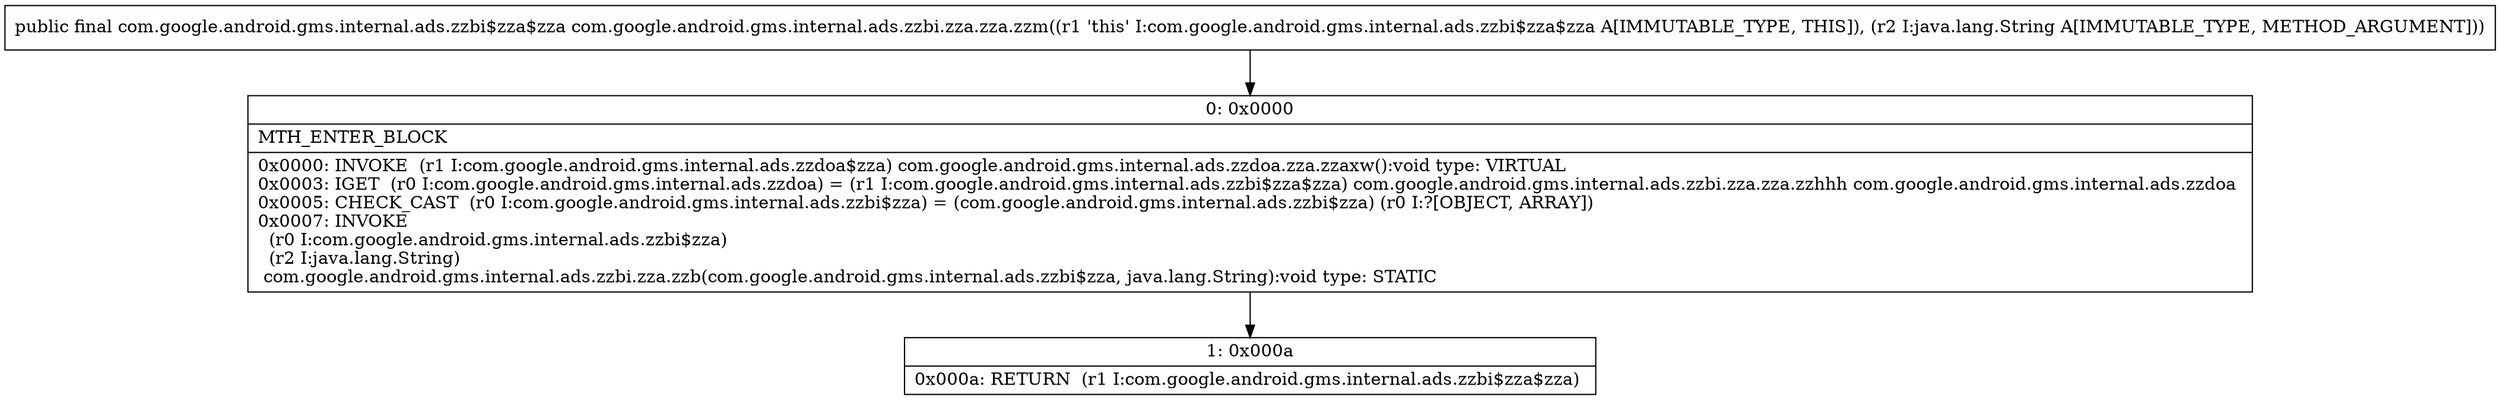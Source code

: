 digraph "CFG forcom.google.android.gms.internal.ads.zzbi.zza.zza.zzm(Ljava\/lang\/String;)Lcom\/google\/android\/gms\/internal\/ads\/zzbi$zza$zza;" {
Node_0 [shape=record,label="{0\:\ 0x0000|MTH_ENTER_BLOCK\l|0x0000: INVOKE  (r1 I:com.google.android.gms.internal.ads.zzdoa$zza) com.google.android.gms.internal.ads.zzdoa.zza.zzaxw():void type: VIRTUAL \l0x0003: IGET  (r0 I:com.google.android.gms.internal.ads.zzdoa) = (r1 I:com.google.android.gms.internal.ads.zzbi$zza$zza) com.google.android.gms.internal.ads.zzbi.zza.zza.zzhhh com.google.android.gms.internal.ads.zzdoa \l0x0005: CHECK_CAST  (r0 I:com.google.android.gms.internal.ads.zzbi$zza) = (com.google.android.gms.internal.ads.zzbi$zza) (r0 I:?[OBJECT, ARRAY]) \l0x0007: INVOKE  \l  (r0 I:com.google.android.gms.internal.ads.zzbi$zza)\l  (r2 I:java.lang.String)\l com.google.android.gms.internal.ads.zzbi.zza.zzb(com.google.android.gms.internal.ads.zzbi$zza, java.lang.String):void type: STATIC \l}"];
Node_1 [shape=record,label="{1\:\ 0x000a|0x000a: RETURN  (r1 I:com.google.android.gms.internal.ads.zzbi$zza$zza) \l}"];
MethodNode[shape=record,label="{public final com.google.android.gms.internal.ads.zzbi$zza$zza com.google.android.gms.internal.ads.zzbi.zza.zza.zzm((r1 'this' I:com.google.android.gms.internal.ads.zzbi$zza$zza A[IMMUTABLE_TYPE, THIS]), (r2 I:java.lang.String A[IMMUTABLE_TYPE, METHOD_ARGUMENT])) }"];
MethodNode -> Node_0;
Node_0 -> Node_1;
}

